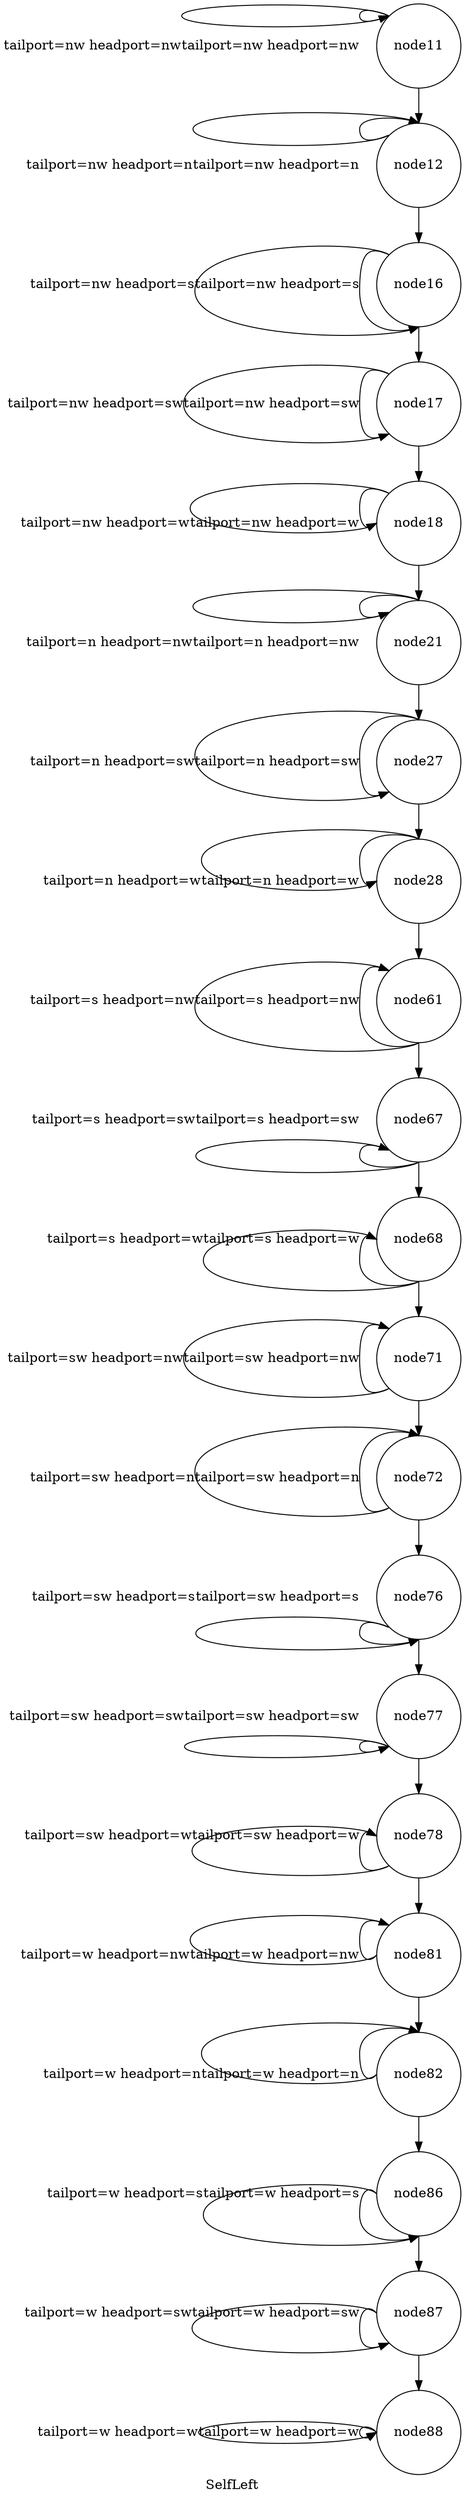digraph G{ label="SelfLeft"
node [shape = circle] "node11"; 
"node11" -> "node11"[label ="tailport=nw headport=nw" tailport=nw headport=nw];
"node11" -> "node11"[label ="tailport=nw headport=nw" tailport=nw headport=nw];
"node11" -> "node12"  
"node12" -> "node12"[label ="tailport=nw headport=n" tailport=nw headport=n];
"node12" -> "node12"[label ="tailport=nw headport=n" tailport=nw headport=n];
"node12" -> "node16"  
"node16" -> "node16"[label ="tailport=nw headport=s" tailport=nw headport=s];
"node16" -> "node16"[label ="tailport=nw headport=s" tailport=nw headport=s];
"node16" -> "node17"  
"node17" -> "node17"[label ="tailport=nw headport=sw" tailport=nw headport=sw];
"node17" -> "node17"[label ="tailport=nw headport=sw" tailport=nw headport=sw];
"node17" -> "node18"  
"node18" -> "node18"[label ="tailport=nw headport=w" tailport=nw headport=w];
"node18" -> "node18"[label ="tailport=nw headport=w" tailport=nw headport=w];
"node18" -> "node21"  
"node21" -> "node21"[label ="tailport=n headport=nw" tailport=n headport=nw];
"node21" -> "node21"[label ="tailport=n headport=nw" tailport=n headport=nw];
"node21" -> "node27"  
"node27" -> "node27"[label ="tailport=n headport=sw" tailport=n headport=sw];
"node27" -> "node27"[label ="tailport=n headport=sw" tailport=n headport=sw];
"node27" -> "node28"  
"node28" -> "node28"[label ="tailport=n headport=w" tailport=n headport=w];
"node28" -> "node28"[label ="tailport=n headport=w" tailport=n headport=w];
"node28" -> "node61"  
"node61" -> "node61"[label ="tailport=s headport=nw" tailport=s headport=nw];
"node61" -> "node61"[label ="tailport=s headport=nw" tailport=s headport=nw];
"node61" -> "node67"  
"node67" -> "node67"[label ="tailport=s headport=sw" tailport=s headport=sw];
"node67" -> "node67"[label ="tailport=s headport=sw" tailport=s headport=sw];
"node67" -> "node68"  
"node68" -> "node68"[label ="tailport=s headport=w" tailport=s headport=w];
"node68" -> "node68"[label ="tailport=s headport=w" tailport=s headport=w];
"node68" -> "node71"  
"node71" -> "node71"[label ="tailport=sw headport=nw" tailport=sw headport=nw];
"node71" -> "node71"[label ="tailport=sw headport=nw" tailport=sw headport=nw];
"node71" -> "node72"  
"node72" -> "node72"[label ="tailport=sw headport=n" tailport=sw headport=n];
"node72" -> "node72"[label ="tailport=sw headport=n" tailport=sw headport=n];
"node72" -> "node76"  
"node76" -> "node76"[label ="tailport=sw headport=s" tailport=sw headport=s];
"node76" -> "node76"[label ="tailport=sw headport=s" tailport=sw headport=s];
"node76" -> "node77"  
"node77" -> "node77"[label ="tailport=sw headport=sw" tailport=sw headport=sw];
"node77" -> "node77"[label ="tailport=sw headport=sw" tailport=sw headport=sw];
"node77" -> "node78"  
"node78" -> "node78"[label ="tailport=sw headport=w" tailport=sw headport=w];
"node78" -> "node78"[label ="tailport=sw headport=w" tailport=sw headport=w];
"node78" -> "node81"  
"node81" -> "node81"[label ="tailport=w headport=nw" tailport=w headport=nw];
"node81" -> "node81"[label ="tailport=w headport=nw" tailport=w headport=nw];
"node81" -> "node82"  
"node82" -> "node82"[label ="tailport=w headport=n" tailport=w headport=n];
"node82" -> "node82"[label ="tailport=w headport=n" tailport=w headport=n];
"node82" -> "node86"  
"node86" -> "node86"[label ="tailport=w headport=s" tailport=w headport=s];
"node86" -> "node86"[label ="tailport=w headport=s" tailport=w headport=s];
"node86" -> "node87"  
"node87" -> "node87"[label ="tailport=w headport=sw" tailport=w headport=sw];
"node87" -> "node87"[label ="tailport=w headport=sw" tailport=w headport=sw];
"node87" -> "node88"  
"node88" -> "node88"[label ="tailport=w headport=w" tailport=w headport=w];
"node88" -> "node88"[label ="tailport=w headport=w" tailport=w headport=w];
}
